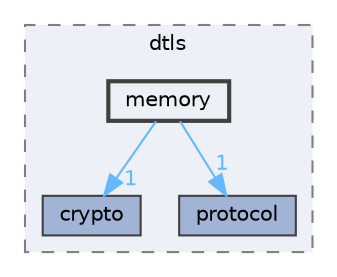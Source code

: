 digraph "include/dtls/memory"
{
 // LATEX_PDF_SIZE
  bgcolor="transparent";
  edge [fontname=Helvetica,fontsize=10,labelfontname=Helvetica,labelfontsize=10];
  node [fontname=Helvetica,fontsize=10,shape=box,height=0.2,width=0.4];
  compound=true
  subgraph clusterdir_6bb4f32e410c2a9faa3813982937f2b2 {
    graph [ bgcolor="#edf0f7", pencolor="grey50", label="dtls", fontname=Helvetica,fontsize=10 style="filled,dashed", URL="dir_6bb4f32e410c2a9faa3813982937f2b2.html",tooltip=""]
  dir_ddb8f592657276d338c41a2c6d508832 [label="crypto", fillcolor="#a2b4d6", color="grey25", style="filled", URL="dir_ddb8f592657276d338c41a2c6d508832.html",tooltip=""];
  dir_fd3681fcd11d110232e794f30656e59d [label="protocol", fillcolor="#a2b4d6", color="grey25", style="filled", URL="dir_fd3681fcd11d110232e794f30656e59d.html",tooltip=""];
  dir_5ceefd1aa01c469df64b6817703c191d [label="memory", fillcolor="#edf0f7", color="grey25", style="filled,bold", URL="dir_5ceefd1aa01c469df64b6817703c191d.html",tooltip=""];
  }
  dir_5ceefd1aa01c469df64b6817703c191d->dir_ddb8f592657276d338c41a2c6d508832 [headlabel="1", labeldistance=1.5 headhref="dir_000012_000007.html" href="dir_000012_000007.html" color="steelblue1" fontcolor="steelblue1"];
  dir_5ceefd1aa01c469df64b6817703c191d->dir_fd3681fcd11d110232e794f30656e59d [headlabel="1", labeldistance=1.5 headhref="dir_000012_000016.html" href="dir_000012_000016.html" color="steelblue1" fontcolor="steelblue1"];
}
